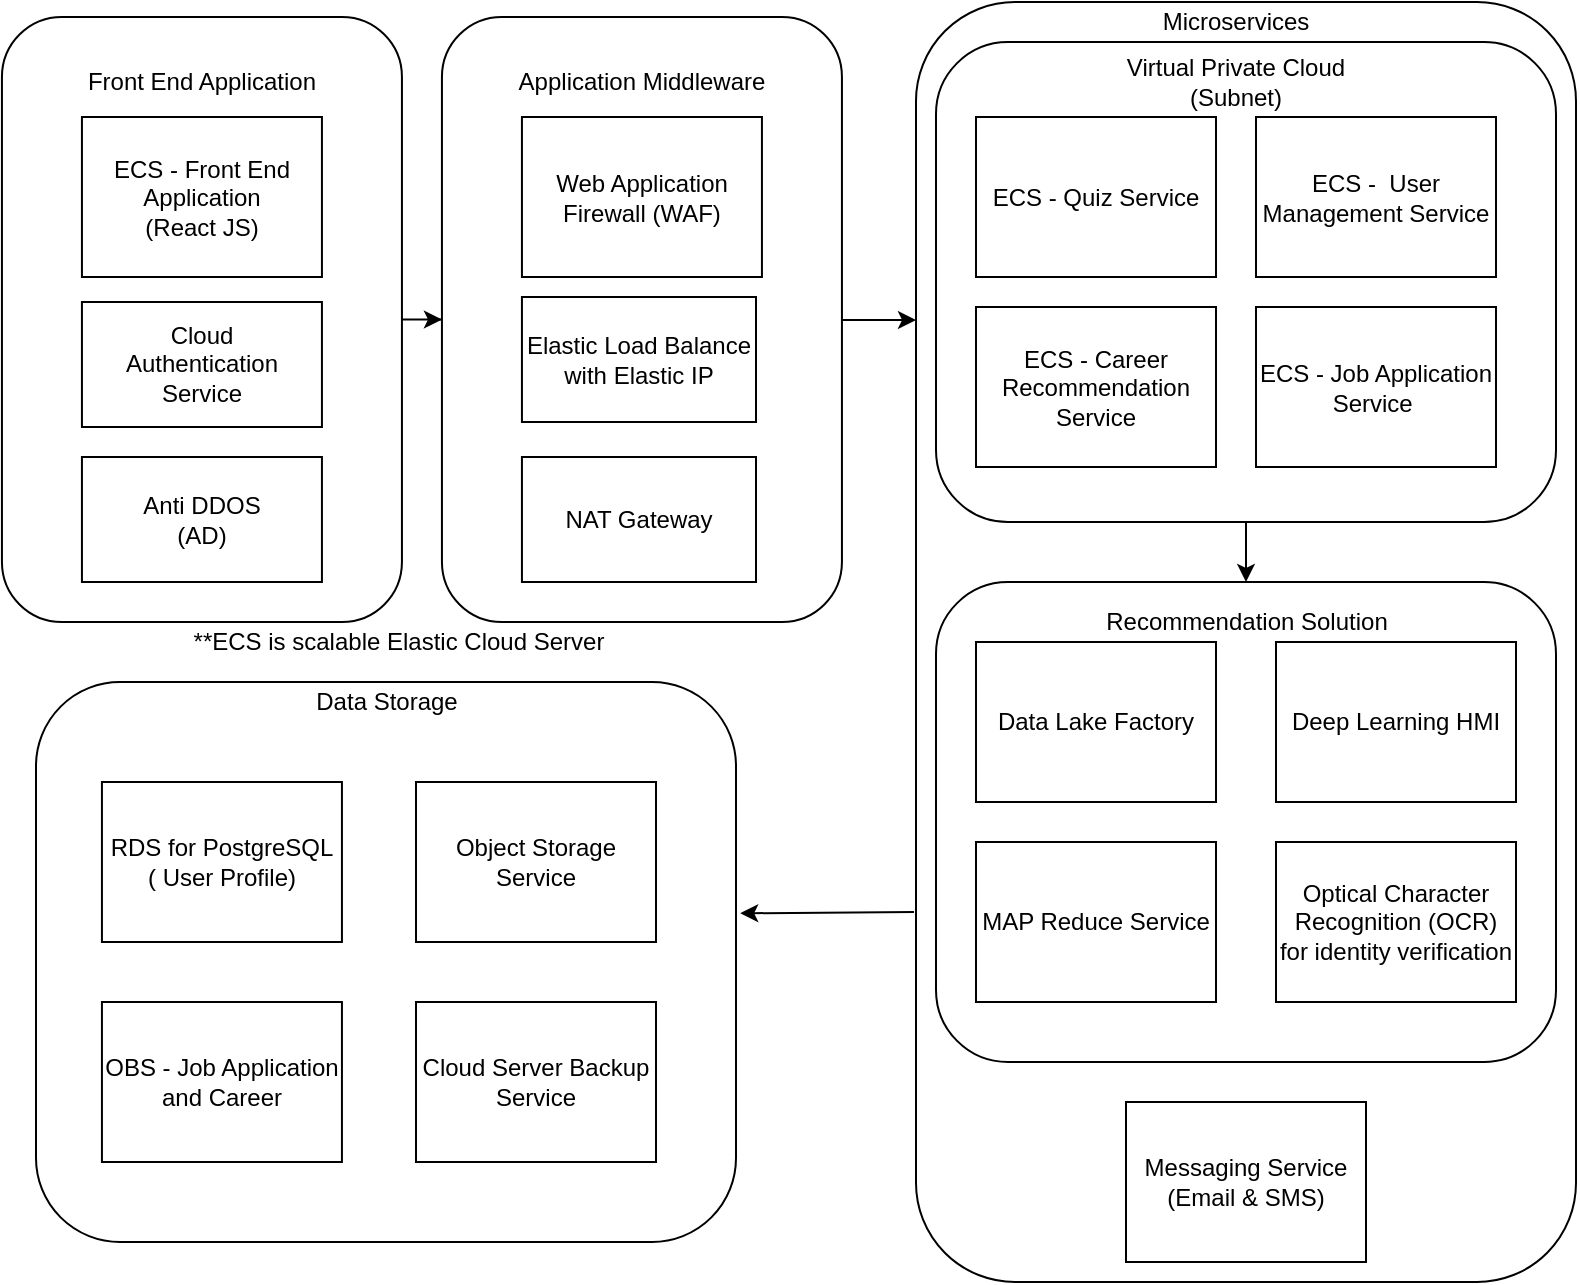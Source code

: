 <mxfile version="13.9.2" type="github">
  <diagram id="nAV24ww3LLRNLmaxk3Xn" name="Page-1">
    <mxGraphModel dx="947" dy="1787" grid="1" gridSize="10" guides="1" tooltips="1" connect="1" arrows="1" fold="1" page="1" pageScale="1" pageWidth="850" pageHeight="1100" math="0" shadow="0">
      <root>
        <mxCell id="0" />
        <mxCell id="1" parent="0" />
        <mxCell id="fLkIhGlnERfLDi7LbhyJ-6" value="" style="rounded=1;whiteSpace=wrap;html=1;" vertex="1" parent="1">
          <mxGeometry x="500" y="-20" width="330" height="640" as="geometry" />
        </mxCell>
        <mxCell id="fLkIhGlnERfLDi7LbhyJ-10" value="" style="rounded=1;whiteSpace=wrap;html=1;" vertex="1" parent="1">
          <mxGeometry x="510" width="310" height="240" as="geometry" />
        </mxCell>
        <mxCell id="fLkIhGlnERfLDi7LbhyJ-17" style="edgeStyle=orthogonalEdgeStyle;rounded=0;orthogonalLoop=1;jettySize=auto;html=1;" edge="1" parent="1" source="fLkIhGlnERfLDi7LbhyJ-8">
          <mxGeometry relative="1" as="geometry">
            <mxPoint x="500" y="139" as="targetPoint" />
            <Array as="points">
              <mxPoint x="500" y="139" />
            </Array>
          </mxGeometry>
        </mxCell>
        <mxCell id="fLkIhGlnERfLDi7LbhyJ-8" value="" style="rounded=1;whiteSpace=wrap;html=1;" vertex="1" parent="1">
          <mxGeometry x="262.97" y="-12.5" width="200" height="302.5" as="geometry" />
        </mxCell>
        <mxCell id="fLkIhGlnERfLDi7LbhyJ-9" style="edgeStyle=orthogonalEdgeStyle;rounded=0;orthogonalLoop=1;jettySize=auto;html=1;" edge="1" parent="1" source="fLkIhGlnERfLDi7LbhyJ-7" target="fLkIhGlnERfLDi7LbhyJ-8">
          <mxGeometry relative="1" as="geometry" />
        </mxCell>
        <mxCell id="fLkIhGlnERfLDi7LbhyJ-7" value="" style="rounded=1;whiteSpace=wrap;html=1;" vertex="1" parent="1">
          <mxGeometry x="42.97" y="-12.5" width="200" height="302.5" as="geometry" />
        </mxCell>
        <mxCell id="DOMseOueE0_xnXiFDASC-1" value="Cloud&lt;br&gt;Authentication Service&lt;br&gt;" style="rounded=0;whiteSpace=wrap;html=1;" parent="1" vertex="1">
          <mxGeometry x="82.97" y="130" width="120" height="62.5" as="geometry" />
        </mxCell>
        <mxCell id="DOMseOueE0_xnXiFDASC-2" value="ECS - Front End Application&lt;br&gt;(React JS)" style="rounded=0;whiteSpace=wrap;html=1;" parent="1" vertex="1">
          <mxGeometry x="82.97" y="37.5" width="120" height="80" as="geometry" />
        </mxCell>
        <mxCell id="DOMseOueE0_xnXiFDASC-3" value="Messaging Service (Email &amp;amp; SMS)" style="rounded=0;whiteSpace=wrap;html=1;" parent="1" vertex="1">
          <mxGeometry x="605" y="530" width="120" height="80" as="geometry" />
        </mxCell>
        <mxCell id="fLkIhGlnERfLDi7LbhyJ-4" value="Elastic Load Balance&lt;br&gt;with Elastic IP" style="rounded=0;whiteSpace=wrap;html=1;" vertex="1" parent="1">
          <mxGeometry x="302.97" y="127.5" width="117.03" height="62.5" as="geometry" />
        </mxCell>
        <mxCell id="fLkIhGlnERfLDi7LbhyJ-5" value="Web Application Firewall (WAF)" style="rounded=0;whiteSpace=wrap;html=1;" vertex="1" parent="1">
          <mxGeometry x="302.97" y="37.5" width="120" height="80" as="geometry" />
        </mxCell>
        <mxCell id="fLkIhGlnERfLDi7LbhyJ-11" value="" style="rounded=1;whiteSpace=wrap;html=1;" vertex="1" parent="1">
          <mxGeometry x="510" y="270" width="310" height="240" as="geometry" />
        </mxCell>
        <mxCell id="fLkIhGlnERfLDi7LbhyJ-23" value="" style="endArrow=classic;html=1;exitX=0.5;exitY=1;exitDx=0;exitDy=0;entryX=0.5;entryY=0;entryDx=0;entryDy=0;" edge="1" parent="1" source="fLkIhGlnERfLDi7LbhyJ-10" target="fLkIhGlnERfLDi7LbhyJ-11">
          <mxGeometry width="50" height="50" relative="1" as="geometry">
            <mxPoint x="370" y="320" as="sourcePoint" />
            <mxPoint x="420" y="270" as="targetPoint" />
          </mxGeometry>
        </mxCell>
        <mxCell id="DOMseOueE0_xnXiFDASC-4" value="Optical Character Recognition (OCR) for identity verification" style="rounded=0;whiteSpace=wrap;html=1;" parent="1" vertex="1">
          <mxGeometry x="680" y="400" width="120" height="80" as="geometry" />
        </mxCell>
        <mxCell id="DOMseOueE0_xnXiFDASC-6" value="Data Lake Factory" style="rounded=0;whiteSpace=wrap;html=1;" parent="1" vertex="1">
          <mxGeometry x="530" y="300" width="120" height="80" as="geometry" />
        </mxCell>
        <mxCell id="fLkIhGlnERfLDi7LbhyJ-2" value="MAP Reduce Service" style="rounded=0;whiteSpace=wrap;html=1;" vertex="1" parent="1">
          <mxGeometry x="530" y="400" width="120" height="80" as="geometry" />
        </mxCell>
        <mxCell id="fLkIhGlnERfLDi7LbhyJ-3" value="Deep Learning HMI" style="rounded=0;whiteSpace=wrap;html=1;" vertex="1" parent="1">
          <mxGeometry x="680" y="300" width="120" height="80" as="geometry" />
        </mxCell>
        <mxCell id="fLkIhGlnERfLDi7LbhyJ-24" value="" style="rounded=1;whiteSpace=wrap;html=1;" vertex="1" parent="1">
          <mxGeometry x="60" y="320" width="350" height="280" as="geometry" />
        </mxCell>
        <mxCell id="fLkIhGlnERfLDi7LbhyJ-25" value="" style="endArrow=classic;html=1;exitX=-0.003;exitY=0.711;exitDx=0;exitDy=0;exitPerimeter=0;entryX=1.006;entryY=0.413;entryDx=0;entryDy=0;entryPerimeter=0;" edge="1" parent="1" source="fLkIhGlnERfLDi7LbhyJ-6" target="fLkIhGlnERfLDi7LbhyJ-24">
          <mxGeometry width="50" height="50" relative="1" as="geometry">
            <mxPoint x="370" y="320" as="sourcePoint" />
            <mxPoint x="420" y="270" as="targetPoint" />
          </mxGeometry>
        </mxCell>
        <mxCell id="fLkIhGlnERfLDi7LbhyJ-29" value="ECS - Quiz Service" style="rounded=0;whiteSpace=wrap;html=1;" vertex="1" parent="1">
          <mxGeometry x="530" y="37.5" width="120" height="80" as="geometry" />
        </mxCell>
        <mxCell id="fLkIhGlnERfLDi7LbhyJ-30" value="ECS - &amp;nbsp;User Management Service" style="rounded=0;whiteSpace=wrap;html=1;" vertex="1" parent="1">
          <mxGeometry x="670" y="37.5" width="120" height="80" as="geometry" />
        </mxCell>
        <mxCell id="fLkIhGlnERfLDi7LbhyJ-31" value="ECS - Career Recommendation Service" style="rounded=0;whiteSpace=wrap;html=1;" vertex="1" parent="1">
          <mxGeometry x="530" y="132.5" width="120" height="80" as="geometry" />
        </mxCell>
        <mxCell id="fLkIhGlnERfLDi7LbhyJ-32" value="ECS - Job Application Service&amp;nbsp;" style="rounded=0;whiteSpace=wrap;html=1;" vertex="1" parent="1">
          <mxGeometry x="670" y="132.5" width="120" height="80" as="geometry" />
        </mxCell>
        <mxCell id="fLkIhGlnERfLDi7LbhyJ-33" value="Microservices" style="text;html=1;strokeColor=none;fillColor=none;align=center;verticalAlign=middle;whiteSpace=wrap;rounded=0;" vertex="1" parent="1">
          <mxGeometry x="640" y="-20" width="40" height="20" as="geometry" />
        </mxCell>
        <mxCell id="fLkIhGlnERfLDi7LbhyJ-34" value="Virtual Private Cloud (Subnet)" style="text;html=1;strokeColor=none;fillColor=none;align=center;verticalAlign=middle;whiteSpace=wrap;rounded=0;" vertex="1" parent="1">
          <mxGeometry x="590" y="10" width="140" height="20" as="geometry" />
        </mxCell>
        <mxCell id="fLkIhGlnERfLDi7LbhyJ-35" value="Application Middleware&lt;span style=&quot;color: rgba(0 , 0 , 0 , 0) ; font-family: monospace ; font-size: 0px&quot;&gt;%3CmxGraphModel%3E%3Croot%3E%3CmxCell%20id%3D%220%22%2F%3E%3CmxCell%20id%3D%221%22%20parent%3D%220%22%2F%3E%3CmxCell%20id%3D%222%22%20value%3D%22Virtual%20Private%20Cloud%22%20style%3D%22text%3Bhtml%3D1%3BstrokeColor%3Dnone%3BfillColor%3Dnone%3Balign%3Dcenter%3BverticalAlign%3Dmiddle%3BwhiteSpace%3Dwrap%3Brounded%3D0%3B%22%20vertex%3D%221%22%20parent%3D%221%22%3E%3CmxGeometry%20x%3D%22590%22%20y%3D%2210%22%20width%3D%22140%22%20height%3D%2220%22%20as%3D%22geometry%22%2F%3E%3C%2FmxCell%3E%3C%2Froot%3E%3C%2FmxGraphModel%3E&lt;/span&gt;" style="text;html=1;strokeColor=none;fillColor=none;align=center;verticalAlign=middle;whiteSpace=wrap;rounded=0;" vertex="1" parent="1">
          <mxGeometry x="292.97" y="10" width="140" height="20" as="geometry" />
        </mxCell>
        <mxCell id="fLkIhGlnERfLDi7LbhyJ-36" value="Front End Application" style="text;html=1;strokeColor=none;fillColor=none;align=center;verticalAlign=middle;whiteSpace=wrap;rounded=0;" vertex="1" parent="1">
          <mxGeometry x="72.97" y="10" width="140" height="20" as="geometry" />
        </mxCell>
        <mxCell id="fLkIhGlnERfLDi7LbhyJ-37" value="Recommendation Solution" style="text;html=1;strokeColor=none;fillColor=none;align=center;verticalAlign=middle;whiteSpace=wrap;rounded=0;" vertex="1" parent="1">
          <mxGeometry x="572.5" y="280" width="185" height="20" as="geometry" />
        </mxCell>
        <mxCell id="fLkIhGlnERfLDi7LbhyJ-40" value="Data Storage" style="text;html=1;strokeColor=none;fillColor=none;align=center;verticalAlign=middle;whiteSpace=wrap;rounded=0;" vertex="1" parent="1">
          <mxGeometry x="142.5" y="320" width="185" height="20" as="geometry" />
        </mxCell>
        <mxCell id="fLkIhGlnERfLDi7LbhyJ-41" value="Anti DDOS&lt;br&gt;(AD)" style="rounded=0;whiteSpace=wrap;html=1;" vertex="1" parent="1">
          <mxGeometry x="82.97" y="207.5" width="120" height="62.5" as="geometry" />
        </mxCell>
        <mxCell id="fLkIhGlnERfLDi7LbhyJ-43" value="NAT Gateway" style="rounded=0;whiteSpace=wrap;html=1;" vertex="1" parent="1">
          <mxGeometry x="302.97" y="207.5" width="117.03" height="62.5" as="geometry" />
        </mxCell>
        <mxCell id="fLkIhGlnERfLDi7LbhyJ-44" value="**ECS is scalable Elastic Cloud Server" style="text;html=1;strokeColor=none;fillColor=none;align=center;verticalAlign=middle;whiteSpace=wrap;rounded=0;" vertex="1" parent="1">
          <mxGeometry x="58" y="290" width="367.03" height="20" as="geometry" />
        </mxCell>
        <mxCell id="fLkIhGlnERfLDi7LbhyJ-46" value="RDS for PostgreSQL&lt;br&gt;( User Profile)" style="rounded=0;whiteSpace=wrap;html=1;" vertex="1" parent="1">
          <mxGeometry x="92.97" y="370" width="120" height="80" as="geometry" />
        </mxCell>
        <mxCell id="fLkIhGlnERfLDi7LbhyJ-48" value="Object Storage Service" style="rounded=0;whiteSpace=wrap;html=1;" vertex="1" parent="1">
          <mxGeometry x="250" y="370" width="120" height="80" as="geometry" />
        </mxCell>
        <mxCell id="fLkIhGlnERfLDi7LbhyJ-49" value="OBS - Job Application and Career" style="rounded=0;whiteSpace=wrap;html=1;" vertex="1" parent="1">
          <mxGeometry x="92.97" y="480" width="120" height="80" as="geometry" />
        </mxCell>
        <mxCell id="fLkIhGlnERfLDi7LbhyJ-50" value="Cloud Server Backup Service" style="rounded=0;whiteSpace=wrap;html=1;" vertex="1" parent="1">
          <mxGeometry x="250" y="480" width="120" height="80" as="geometry" />
        </mxCell>
      </root>
    </mxGraphModel>
  </diagram>
</mxfile>
